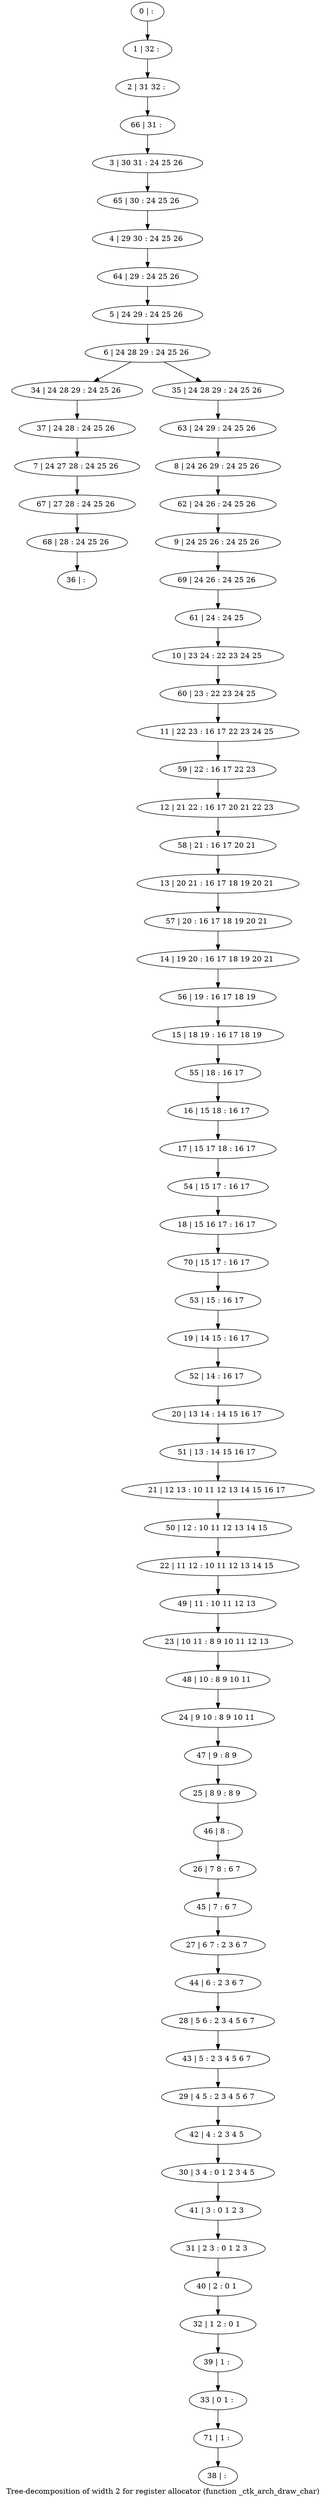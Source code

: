 digraph G {
graph [label="Tree-decomposition of width 2 for register allocator (function _ctk_arch_draw_char)"]
0[label="0 | : "];
1[label="1 | 32 : "];
2[label="2 | 31 32 : "];
3[label="3 | 30 31 : 24 25 26 "];
4[label="4 | 29 30 : 24 25 26 "];
5[label="5 | 24 29 : 24 25 26 "];
6[label="6 | 24 28 29 : 24 25 26 "];
7[label="7 | 24 27 28 : 24 25 26 "];
8[label="8 | 24 26 29 : 24 25 26 "];
9[label="9 | 24 25 26 : 24 25 26 "];
10[label="10 | 23 24 : 22 23 24 25 "];
11[label="11 | 22 23 : 16 17 22 23 24 25 "];
12[label="12 | 21 22 : 16 17 20 21 22 23 "];
13[label="13 | 20 21 : 16 17 18 19 20 21 "];
14[label="14 | 19 20 : 16 17 18 19 20 21 "];
15[label="15 | 18 19 : 16 17 18 19 "];
16[label="16 | 15 18 : 16 17 "];
17[label="17 | 15 17 18 : 16 17 "];
18[label="18 | 15 16 17 : 16 17 "];
19[label="19 | 14 15 : 16 17 "];
20[label="20 | 13 14 : 14 15 16 17 "];
21[label="21 | 12 13 : 10 11 12 13 14 15 16 17 "];
22[label="22 | 11 12 : 10 11 12 13 14 15 "];
23[label="23 | 10 11 : 8 9 10 11 12 13 "];
24[label="24 | 9 10 : 8 9 10 11 "];
25[label="25 | 8 9 : 8 9 "];
26[label="26 | 7 8 : 6 7 "];
27[label="27 | 6 7 : 2 3 6 7 "];
28[label="28 | 5 6 : 2 3 4 5 6 7 "];
29[label="29 | 4 5 : 2 3 4 5 6 7 "];
30[label="30 | 3 4 : 0 1 2 3 4 5 "];
31[label="31 | 2 3 : 0 1 2 3 "];
32[label="32 | 1 2 : 0 1 "];
33[label="33 | 0 1 : "];
34[label="34 | 24 28 29 : 24 25 26 "];
35[label="35 | 24 28 29 : 24 25 26 "];
36[label="36 | : "];
37[label="37 | 24 28 : 24 25 26 "];
38[label="38 | : "];
39[label="39 | 1 : "];
40[label="40 | 2 : 0 1 "];
41[label="41 | 3 : 0 1 2 3 "];
42[label="42 | 4 : 2 3 4 5 "];
43[label="43 | 5 : 2 3 4 5 6 7 "];
44[label="44 | 6 : 2 3 6 7 "];
45[label="45 | 7 : 6 7 "];
46[label="46 | 8 : "];
47[label="47 | 9 : 8 9 "];
48[label="48 | 10 : 8 9 10 11 "];
49[label="49 | 11 : 10 11 12 13 "];
50[label="50 | 12 : 10 11 12 13 14 15 "];
51[label="51 | 13 : 14 15 16 17 "];
52[label="52 | 14 : 16 17 "];
53[label="53 | 15 : 16 17 "];
54[label="54 | 15 17 : 16 17 "];
55[label="55 | 18 : 16 17 "];
56[label="56 | 19 : 16 17 18 19 "];
57[label="57 | 20 : 16 17 18 19 20 21 "];
58[label="58 | 21 : 16 17 20 21 "];
59[label="59 | 22 : 16 17 22 23 "];
60[label="60 | 23 : 22 23 24 25 "];
61[label="61 | 24 : 24 25 "];
62[label="62 | 24 26 : 24 25 26 "];
63[label="63 | 24 29 : 24 25 26 "];
64[label="64 | 29 : 24 25 26 "];
65[label="65 | 30 : 24 25 26 "];
66[label="66 | 31 : "];
67[label="67 | 27 28 : 24 25 26 "];
68[label="68 | 28 : 24 25 26 "];
69[label="69 | 24 26 : 24 25 26 "];
70[label="70 | 15 17 : 16 17 "];
71[label="71 | 1 : "];
0->1 ;
1->2 ;
5->6 ;
16->17 ;
6->34 ;
6->35 ;
37->7 ;
34->37 ;
39->33 ;
32->39 ;
40->32 ;
31->40 ;
41->31 ;
30->41 ;
42->30 ;
29->42 ;
43->29 ;
28->43 ;
44->28 ;
27->44 ;
45->27 ;
26->45 ;
46->26 ;
25->46 ;
47->25 ;
24->47 ;
48->24 ;
23->48 ;
49->23 ;
22->49 ;
50->22 ;
21->50 ;
51->21 ;
20->51 ;
52->20 ;
19->52 ;
53->19 ;
54->18 ;
17->54 ;
55->16 ;
15->55 ;
56->15 ;
14->56 ;
57->14 ;
13->57 ;
58->13 ;
12->58 ;
59->12 ;
11->59 ;
60->11 ;
10->60 ;
61->10 ;
62->9 ;
8->62 ;
63->8 ;
35->63 ;
64->5 ;
4->64 ;
65->4 ;
3->65 ;
66->3 ;
2->66 ;
7->67 ;
68->36 ;
67->68 ;
69->61 ;
9->69 ;
70->53 ;
18->70 ;
71->38 ;
33->71 ;
}
